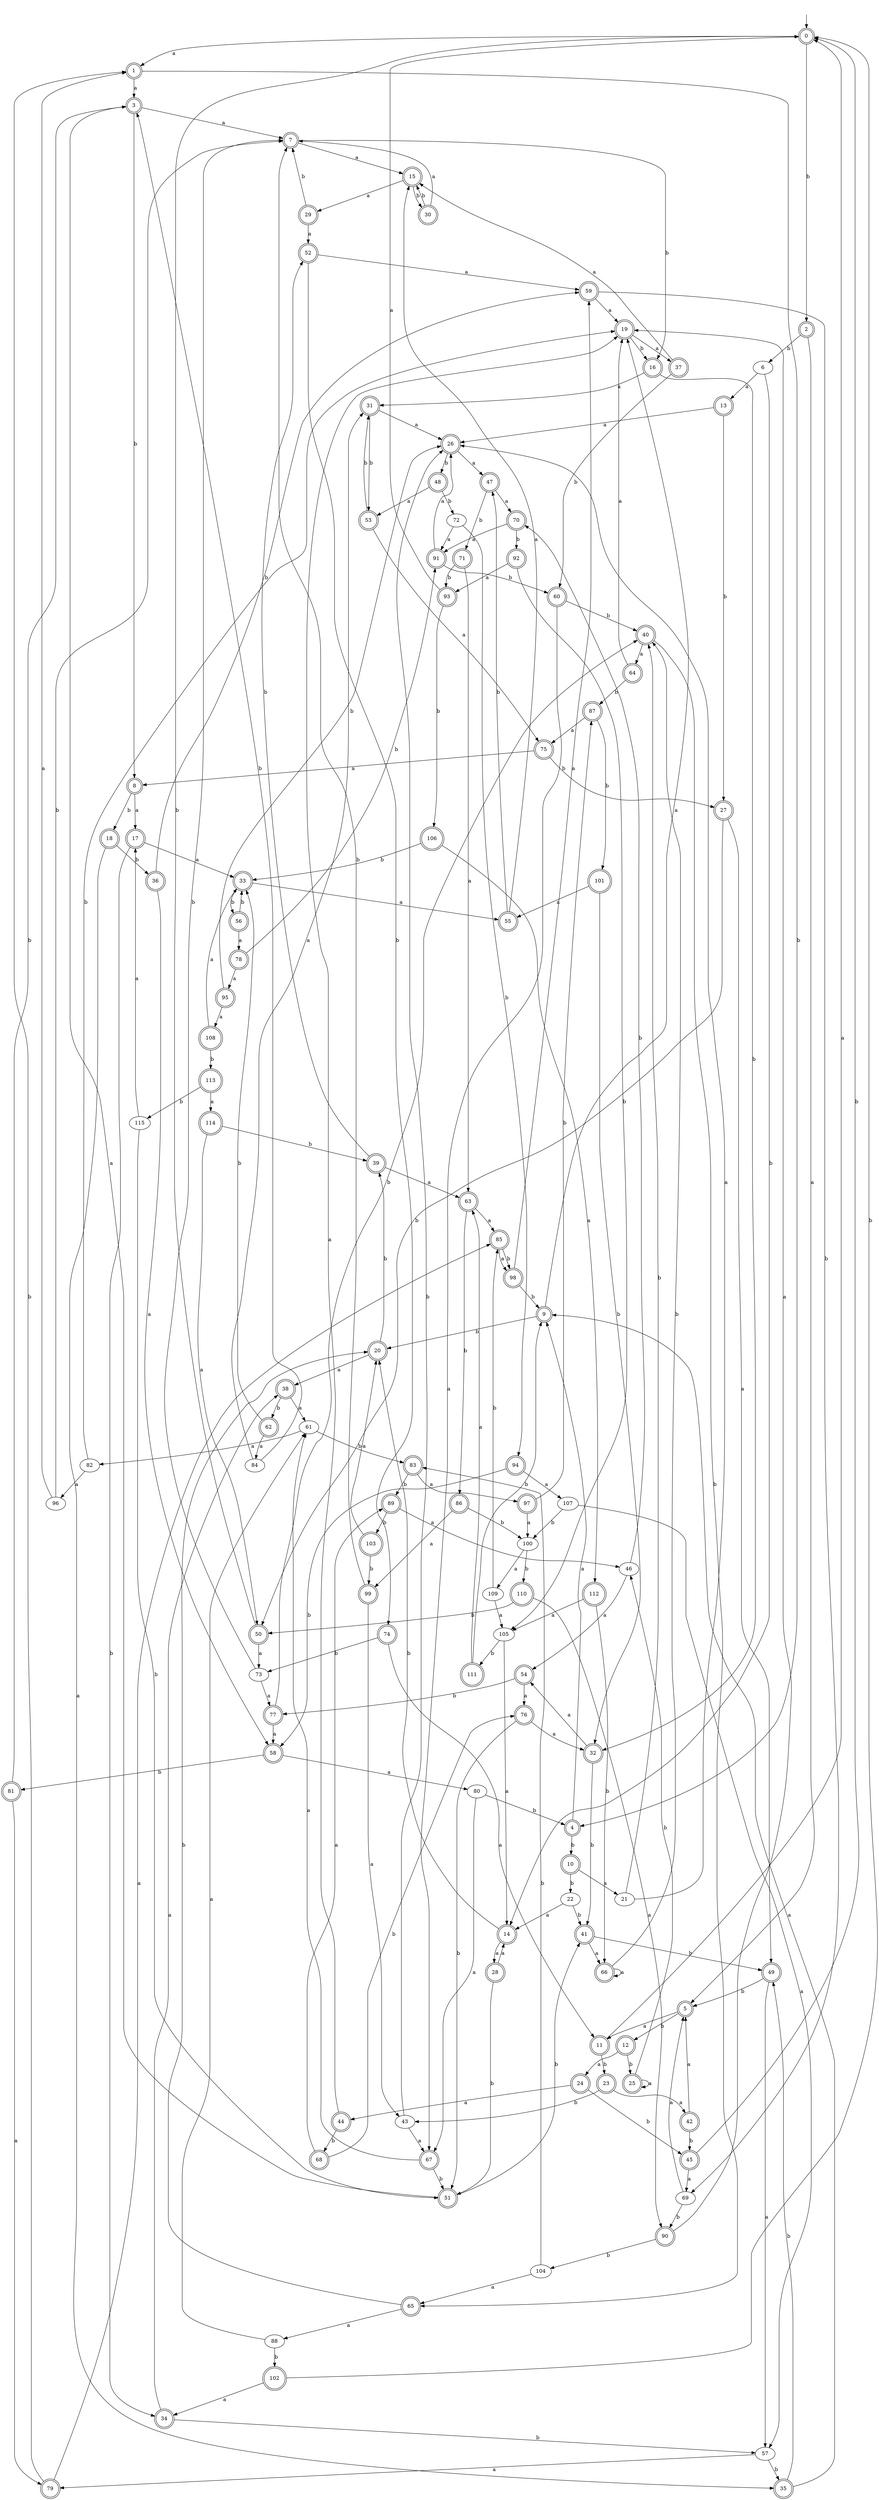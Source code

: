 digraph RandomDFA {
  __start0 [label="", shape=none];
  __start0 -> 0 [label=""];
  0 [shape=circle] [shape=doublecircle]
  0 -> 1 [label="a"]
  0 -> 2 [label="b"]
  1 [shape=doublecircle]
  1 -> 3 [label="a"]
  1 -> 4 [label="b"]
  2 [shape=doublecircle]
  2 -> 5 [label="a"]
  2 -> 6 [label="b"]
  3 [shape=doublecircle]
  3 -> 7 [label="a"]
  3 -> 8 [label="b"]
  4 [shape=doublecircle]
  4 -> 9 [label="a"]
  4 -> 10 [label="b"]
  5 [shape=doublecircle]
  5 -> 11 [label="a"]
  5 -> 12 [label="b"]
  6
  6 -> 13 [label="a"]
  6 -> 14 [label="b"]
  7 [shape=doublecircle]
  7 -> 15 [label="a"]
  7 -> 16 [label="b"]
  8 [shape=doublecircle]
  8 -> 17 [label="a"]
  8 -> 18 [label="b"]
  9 [shape=doublecircle]
  9 -> 19 [label="a"]
  9 -> 20 [label="b"]
  10 [shape=doublecircle]
  10 -> 21 [label="a"]
  10 -> 22 [label="b"]
  11 [shape=doublecircle]
  11 -> 0 [label="a"]
  11 -> 23 [label="b"]
  12 [shape=doublecircle]
  12 -> 24 [label="a"]
  12 -> 25 [label="b"]
  13 [shape=doublecircle]
  13 -> 26 [label="a"]
  13 -> 27 [label="b"]
  14 [shape=doublecircle]
  14 -> 28 [label="a"]
  14 -> 20 [label="b"]
  15 [shape=doublecircle]
  15 -> 29 [label="a"]
  15 -> 30 [label="b"]
  16 [shape=doublecircle]
  16 -> 31 [label="a"]
  16 -> 32 [label="b"]
  17 [shape=doublecircle]
  17 -> 33 [label="a"]
  17 -> 34 [label="b"]
  18 [shape=doublecircle]
  18 -> 35 [label="a"]
  18 -> 36 [label="b"]
  19 [shape=doublecircle]
  19 -> 37 [label="a"]
  19 -> 16 [label="b"]
  20 [shape=doublecircle]
  20 -> 38 [label="a"]
  20 -> 39 [label="b"]
  21
  21 -> 26 [label="a"]
  21 -> 40 [label="b"]
  22
  22 -> 14 [label="a"]
  22 -> 41 [label="b"]
  23 [shape=doublecircle]
  23 -> 42 [label="a"]
  23 -> 43 [label="b"]
  24 [shape=doublecircle]
  24 -> 44 [label="a"]
  24 -> 45 [label="b"]
  25 [shape=doublecircle]
  25 -> 25 [label="a"]
  25 -> 46 [label="b"]
  26 [shape=doublecircle]
  26 -> 47 [label="a"]
  26 -> 48 [label="b"]
  27 [shape=doublecircle]
  27 -> 49 [label="a"]
  27 -> 50 [label="b"]
  28 [shape=doublecircle]
  28 -> 14 [label="a"]
  28 -> 51 [label="b"]
  29 [shape=doublecircle]
  29 -> 52 [label="a"]
  29 -> 7 [label="b"]
  30 [shape=doublecircle]
  30 -> 7 [label="a"]
  30 -> 15 [label="b"]
  31 [shape=doublecircle]
  31 -> 26 [label="a"]
  31 -> 53 [label="b"]
  32 [shape=doublecircle]
  32 -> 54 [label="a"]
  32 -> 41 [label="b"]
  33 [shape=doublecircle]
  33 -> 55 [label="a"]
  33 -> 56 [label="b"]
  34 [shape=doublecircle]
  34 -> 38 [label="a"]
  34 -> 57 [label="b"]
  35 [shape=doublecircle]
  35 -> 9 [label="a"]
  35 -> 49 [label="b"]
  36 [shape=doublecircle]
  36 -> 58 [label="a"]
  36 -> 59 [label="b"]
  37 [shape=doublecircle]
  37 -> 15 [label="a"]
  37 -> 60 [label="b"]
  38 [shape=doublecircle]
  38 -> 61 [label="a"]
  38 -> 62 [label="b"]
  39 [shape=doublecircle]
  39 -> 63 [label="a"]
  39 -> 52 [label="b"]
  40 [shape=doublecircle]
  40 -> 64 [label="a"]
  40 -> 65 [label="b"]
  41 [shape=doublecircle]
  41 -> 66 [label="a"]
  41 -> 49 [label="b"]
  42 [shape=doublecircle]
  42 -> 5 [label="a"]
  42 -> 45 [label="b"]
  43
  43 -> 67 [label="a"]
  43 -> 26 [label="b"]
  44 [shape=doublecircle]
  44 -> 19 [label="a"]
  44 -> 68 [label="b"]
  45 [shape=doublecircle]
  45 -> 69 [label="a"]
  45 -> 0 [label="b"]
  46
  46 -> 54 [label="a"]
  46 -> 70 [label="b"]
  47 [shape=doublecircle]
  47 -> 70 [label="a"]
  47 -> 71 [label="b"]
  48 [shape=doublecircle]
  48 -> 53 [label="a"]
  48 -> 72 [label="b"]
  49 [shape=doublecircle]
  49 -> 57 [label="a"]
  49 -> 5 [label="b"]
  50 [shape=doublecircle]
  50 -> 73 [label="a"]
  50 -> 0 [label="b"]
  51 [shape=doublecircle]
  51 -> 3 [label="a"]
  51 -> 41 [label="b"]
  52 [shape=doublecircle]
  52 -> 59 [label="a"]
  52 -> 74 [label="b"]
  53 [shape=doublecircle]
  53 -> 75 [label="a"]
  53 -> 31 [label="b"]
  54 [shape=doublecircle]
  54 -> 76 [label="a"]
  54 -> 77 [label="b"]
  55 [shape=doublecircle]
  55 -> 15 [label="a"]
  55 -> 47 [label="b"]
  56 [shape=doublecircle]
  56 -> 78 [label="a"]
  56 -> 33 [label="b"]
  57
  57 -> 79 [label="a"]
  57 -> 35 [label="b"]
  58 [shape=doublecircle]
  58 -> 80 [label="a"]
  58 -> 81 [label="b"]
  59 [shape=doublecircle]
  59 -> 19 [label="a"]
  59 -> 69 [label="b"]
  60 [shape=doublecircle]
  60 -> 67 [label="a"]
  60 -> 40 [label="b"]
  61
  61 -> 82 [label="a"]
  61 -> 83 [label="b"]
  62 [shape=doublecircle]
  62 -> 84 [label="a"]
  62 -> 33 [label="b"]
  63 [shape=doublecircle]
  63 -> 85 [label="a"]
  63 -> 86 [label="b"]
  64 [shape=doublecircle]
  64 -> 19 [label="a"]
  64 -> 87 [label="b"]
  65 [shape=doublecircle]
  65 -> 88 [label="a"]
  65 -> 20 [label="b"]
  66 [shape=doublecircle]
  66 -> 66 [label="a"]
  66 -> 40 [label="b"]
  67 [shape=doublecircle]
  67 -> 61 [label="a"]
  67 -> 51 [label="b"]
  68 [shape=doublecircle]
  68 -> 89 [label="a"]
  68 -> 76 [label="b"]
  69
  69 -> 5 [label="a"]
  69 -> 90 [label="b"]
  70 [shape=doublecircle]
  70 -> 91 [label="a"]
  70 -> 92 [label="b"]
  71 [shape=doublecircle]
  71 -> 63 [label="a"]
  71 -> 93 [label="b"]
  72
  72 -> 91 [label="a"]
  72 -> 94 [label="b"]
  73
  73 -> 77 [label="a"]
  73 -> 7 [label="b"]
  74 [shape=doublecircle]
  74 -> 11 [label="a"]
  74 -> 73 [label="b"]
  75 [shape=doublecircle]
  75 -> 8 [label="a"]
  75 -> 27 [label="b"]
  76 [shape=doublecircle]
  76 -> 32 [label="a"]
  76 -> 51 [label="b"]
  77 [shape=doublecircle]
  77 -> 58 [label="a"]
  77 -> 40 [label="b"]
  78 [shape=doublecircle]
  78 -> 95 [label="a"]
  78 -> 91 [label="b"]
  79 [shape=doublecircle]
  79 -> 85 [label="a"]
  79 -> 1 [label="b"]
  80
  80 -> 67 [label="a"]
  80 -> 4 [label="b"]
  81 [shape=doublecircle]
  81 -> 79 [label="a"]
  81 -> 3 [label="b"]
  82
  82 -> 96 [label="a"]
  82 -> 19 [label="b"]
  83 [shape=doublecircle]
  83 -> 97 [label="a"]
  83 -> 89 [label="b"]
  84
  84 -> 31 [label="a"]
  84 -> 3 [label="b"]
  85 [shape=doublecircle]
  85 -> 98 [label="a"]
  85 -> 98 [label="b"]
  86 [shape=doublecircle]
  86 -> 99 [label="a"]
  86 -> 100 [label="b"]
  87 [shape=doublecircle]
  87 -> 75 [label="a"]
  87 -> 101 [label="b"]
  88
  88 -> 61 [label="a"]
  88 -> 102 [label="b"]
  89 [shape=doublecircle]
  89 -> 46 [label="a"]
  89 -> 103 [label="b"]
  90 [shape=doublecircle]
  90 -> 19 [label="a"]
  90 -> 104 [label="b"]
  91 [shape=doublecircle]
  91 -> 26 [label="a"]
  91 -> 60 [label="b"]
  92 [shape=doublecircle]
  92 -> 93 [label="a"]
  92 -> 105 [label="b"]
  93 [shape=doublecircle]
  93 -> 0 [label="a"]
  93 -> 106 [label="b"]
  94 [shape=doublecircle]
  94 -> 107 [label="a"]
  94 -> 58 [label="b"]
  95 [shape=doublecircle]
  95 -> 108 [label="a"]
  95 -> 26 [label="b"]
  96
  96 -> 1 [label="a"]
  96 -> 7 [label="b"]
  97 [shape=doublecircle]
  97 -> 100 [label="a"]
  97 -> 87 [label="b"]
  98 [shape=doublecircle]
  98 -> 59 [label="a"]
  98 -> 9 [label="b"]
  99 [shape=doublecircle]
  99 -> 43 [label="a"]
  99 -> 7 [label="b"]
  100
  100 -> 109 [label="a"]
  100 -> 110 [label="b"]
  101 [shape=doublecircle]
  101 -> 55 [label="a"]
  101 -> 32 [label="b"]
  102 [shape=doublecircle]
  102 -> 34 [label="a"]
  102 -> 0 [label="b"]
  103 [shape=doublecircle]
  103 -> 20 [label="a"]
  103 -> 99 [label="b"]
  104
  104 -> 65 [label="a"]
  104 -> 83 [label="b"]
  105
  105 -> 14 [label="a"]
  105 -> 111 [label="b"]
  106 [shape=doublecircle]
  106 -> 112 [label="a"]
  106 -> 33 [label="b"]
  107
  107 -> 57 [label="a"]
  107 -> 100 [label="b"]
  108 [shape=doublecircle]
  108 -> 33 [label="a"]
  108 -> 113 [label="b"]
  109
  109 -> 105 [label="a"]
  109 -> 85 [label="b"]
  110 [shape=doublecircle]
  110 -> 90 [label="a"]
  110 -> 50 [label="b"]
  111 [shape=doublecircle]
  111 -> 63 [label="a"]
  111 -> 9 [label="b"]
  112 [shape=doublecircle]
  112 -> 105 [label="a"]
  112 -> 66 [label="b"]
  113 [shape=doublecircle]
  113 -> 114 [label="a"]
  113 -> 115 [label="b"]
  114 [shape=doublecircle]
  114 -> 50 [label="a"]
  114 -> 39 [label="b"]
  115
  115 -> 17 [label="a"]
  115 -> 51 [label="b"]
}
